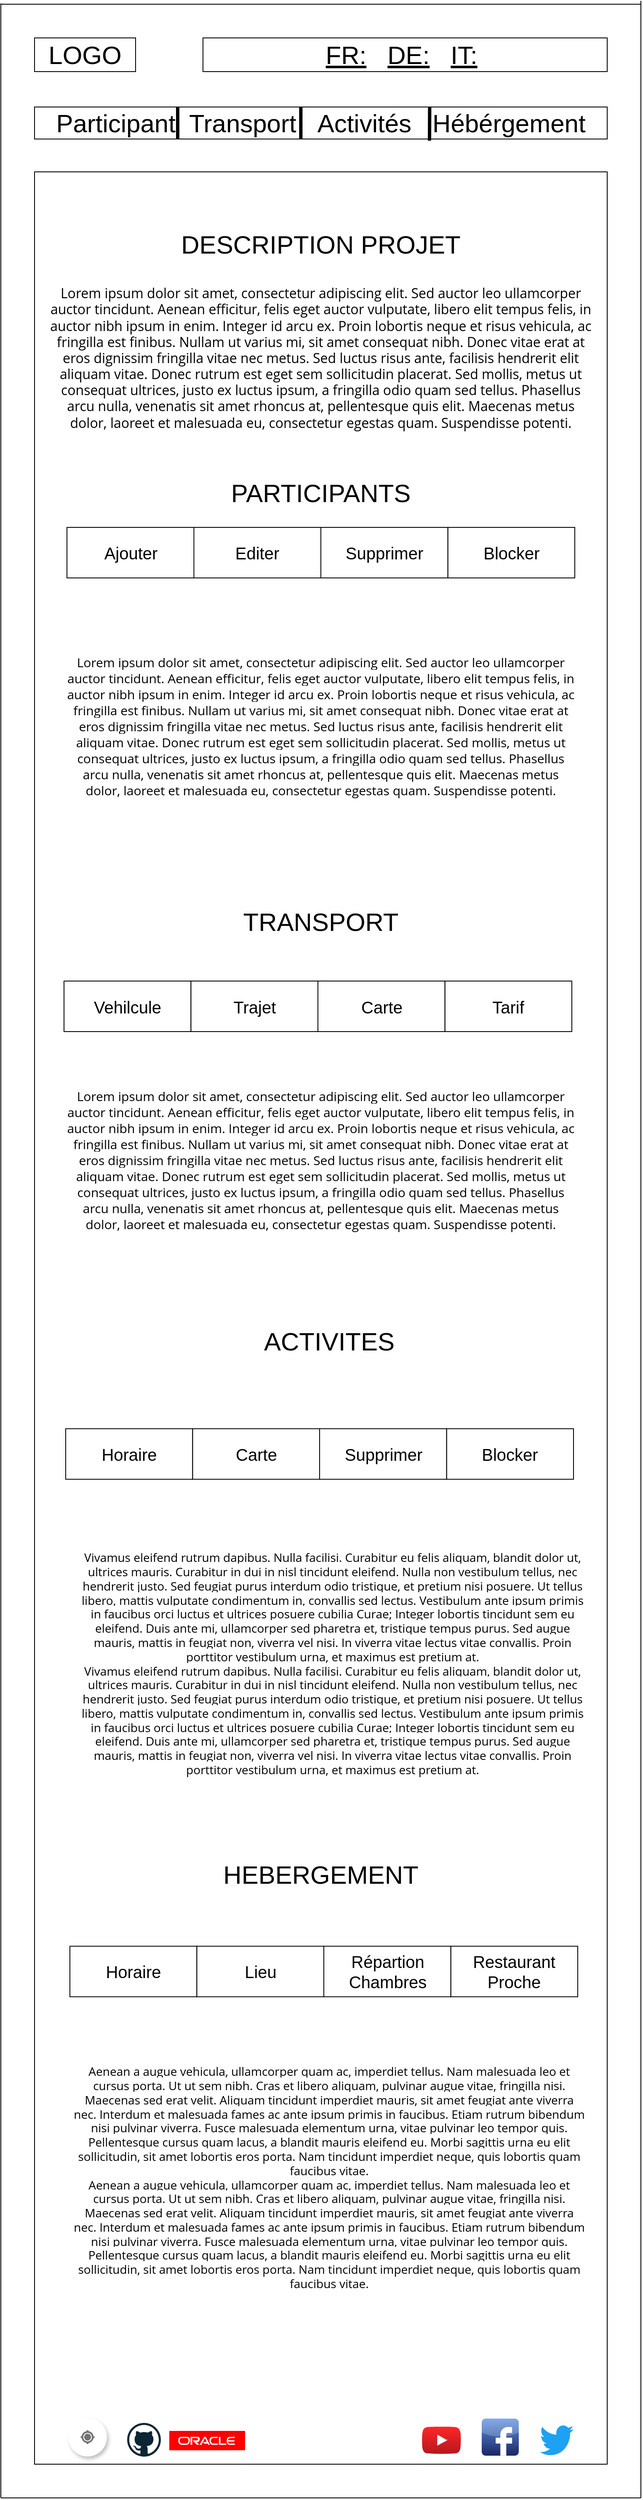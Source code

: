 <mxfile version="11.1.4" type="device"><diagram id="SO8BNmWLHUYEnTeMRviQ" name="Page-1"><mxGraphModel dx="1360" dy="894" grid="1" gridSize="10" guides="1" tooltips="1" connect="1" arrows="1" fold="1" page="1" pageScale="1" pageWidth="827" pageHeight="1169" math="0" shadow="0"><root><mxCell id="0"/><mxCell id="1" parent="0"/><mxCell id="-3t45ws1uFn_V6Y_99qS-1" value="&lt;font style=&quot;font-size: 30px&quot;&gt;LOGO&lt;/font&gt;" style="rounded=0;whiteSpace=wrap;html=1;" parent="1" vertex="1"><mxGeometry x="80" y="80" width="120" height="40" as="geometry"/></mxCell><mxCell id="-3t45ws1uFn_V6Y_99qS-2" value="" style="endArrow=none;html=1;" parent="1" edge="1"><mxGeometry width="50" height="50" relative="1" as="geometry"><mxPoint x="40" y="3000" as="sourcePoint"/><mxPoint x="40" y="39" as="targetPoint"/></mxGeometry></mxCell><mxCell id="-3t45ws1uFn_V6Y_99qS-3" value="" style="endArrow=none;html=1;" parent="1" edge="1"><mxGeometry width="50" height="50" relative="1" as="geometry"><mxPoint x="800" y="3000" as="sourcePoint"/><mxPoint x="40" y="3000" as="targetPoint"/></mxGeometry></mxCell><mxCell id="-3t45ws1uFn_V6Y_99qS-4" value="" style="endArrow=none;html=1;" parent="1" edge="1"><mxGeometry width="50" height="50" relative="1" as="geometry"><mxPoint x="800" y="36" as="sourcePoint"/><mxPoint x="800" y="3000" as="targetPoint"/></mxGeometry></mxCell><mxCell id="-3t45ws1uFn_V6Y_99qS-5" value="" style="endArrow=none;html=1;" parent="1" edge="1"><mxGeometry width="50" height="50" relative="1" as="geometry"><mxPoint x="40" y="40" as="sourcePoint"/><mxPoint x="800" y="40" as="targetPoint"/></mxGeometry></mxCell><mxCell id="-3t45ws1uFn_V6Y_99qS-6" value="&lt;span style=&quot;font-size: 30px&quot;&gt;&lt;u&gt;FR:&lt;/u&gt;&amp;nbsp; &amp;nbsp;&lt;u&gt;DE:&lt;/u&gt;&amp;nbsp; &amp;nbsp;&lt;u&gt;IT:&lt;/u&gt;&amp;nbsp;&lt;/span&gt;" style="rounded=0;whiteSpace=wrap;html=1;" parent="1" vertex="1"><mxGeometry x="280" y="80" width="480" height="40" as="geometry"/></mxCell><mxCell id="-3t45ws1uFn_V6Y_99qS-7" value="&lt;span style=&quot;font-size: 30px&quot;&gt;Participant&amp;nbsp; Transport&amp;nbsp; &amp;nbsp;Activités&amp;nbsp; &amp;nbsp;Hébérgement&lt;/span&gt;" style="rounded=0;whiteSpace=wrap;html=1;" parent="1" vertex="1"><mxGeometry x="80" y="162" width="680" height="38" as="geometry"/></mxCell><mxCell id="-3t45ws1uFn_V6Y_99qS-8" value="" style="rounded=0;whiteSpace=wrap;html=1;" parent="1" vertex="1"><mxGeometry x="80" y="239" width="680" height="2721" as="geometry"/></mxCell><mxCell id="-3t45ws1uFn_V6Y_99qS-9" value="" style="endArrow=none;html=1;exitX=0.25;exitY=1;exitDx=0;exitDy=0;entryX=0.25;entryY=0;entryDx=0;entryDy=0;strokeWidth=4;" parent="1" source="-3t45ws1uFn_V6Y_99qS-7" target="-3t45ws1uFn_V6Y_99qS-7" edge="1"><mxGeometry width="50" height="50" relative="1" as="geometry"><mxPoint x="20" y="720" as="sourcePoint"/><mxPoint x="60" y="170" as="targetPoint"/></mxGeometry></mxCell><mxCell id="-3t45ws1uFn_V6Y_99qS-11" value="" style="endArrow=none;html=1;exitX=0.465;exitY=0.993;exitDx=0;exitDy=0;strokeWidth=4;exitPerimeter=0;entryX=0.465;entryY=-0.001;entryDx=0;entryDy=0;entryPerimeter=0;" parent="1" source="-3t45ws1uFn_V6Y_99qS-7" target="-3t45ws1uFn_V6Y_99qS-7" edge="1"><mxGeometry width="50" height="50" relative="1" as="geometry"><mxPoint x="399.28" y="202.874" as="sourcePoint"/><mxPoint x="399.28" y="163.62" as="targetPoint"/></mxGeometry></mxCell><mxCell id="-3t45ws1uFn_V6Y_99qS-12" value="" style="endArrow=none;html=1;strokeWidth=4;entryX=0.69;entryY=0.008;entryDx=0;entryDy=0;entryPerimeter=0;" parent="1" target="-3t45ws1uFn_V6Y_99qS-7" edge="1"><mxGeometry width="50" height="50" relative="1" as="geometry"><mxPoint x="549" y="202" as="sourcePoint"/><mxPoint x="406.2" y="173.962" as="targetPoint"/></mxGeometry></mxCell><mxCell id="-3t45ws1uFn_V6Y_99qS-13" value="&lt;font style=&quot;font-size: 30px&quot;&gt;DESCRIPTION PROJET&lt;/font&gt;" style="text;html=1;strokeColor=none;fillColor=none;align=center;verticalAlign=middle;whiteSpace=wrap;rounded=0;" parent="1" vertex="1"><mxGeometry x="225" y="300" width="390" height="50" as="geometry"/></mxCell><mxCell id="-3t45ws1uFn_V6Y_99qS-14" value="&lt;span style=&quot;font-family: &amp;#34;open sans&amp;#34; , &amp;#34;arial&amp;#34; , sans-serif ; text-align: justify ; background-color: rgb(255 , 255 , 255)&quot;&gt;&lt;font style=&quot;font-size: 16px&quot;&gt;Lorem ipsum dolor sit amet, consectetur adipiscing elit. Sed auctor leo ullamcorper auctor tincidunt. Aenean efficitur, felis eget auctor vulputate, libero elit tempus felis, in auctor nibh ipsum in enim. Integer id arcu ex. Proin lobortis neque et risus vehicula, ac fringilla est finibus. Nullam ut varius mi, sit amet consequat nibh. Donec vitae erat at eros dignissim fringilla vitae nec metus. Sed luctus risus ante, facilisis hendrerit elit aliquam vitae. Donec rutrum est eget sem sollicitudin placerat. Sed mollis, metus ut consequat ultrices, justo ex luctus ipsum, a fringilla odio quam sed tellus. Phasellus arcu nulla, venenatis sit amet rhoncus at, pellentesque quis elit. Maecenas metus dolor, laoreet et malesuada eu, consectetur egestas quam. Suspendisse potenti.&lt;/font&gt;&lt;/span&gt;" style="text;html=1;strokeColor=none;fillColor=none;align=center;verticalAlign=middle;whiteSpace=wrap;rounded=0;" parent="1" vertex="1"><mxGeometry x="95" y="370" width="650" height="180" as="geometry"/></mxCell><mxCell id="-3t45ws1uFn_V6Y_99qS-16" value="&lt;font style=&quot;font-size: 30px&quot;&gt;PARTICIPANTS&lt;/font&gt;" style="text;html=1;strokeColor=none;fillColor=none;align=center;verticalAlign=middle;whiteSpace=wrap;rounded=0;" parent="1" vertex="1"><mxGeometry x="400" y="610" width="40" height="20" as="geometry"/></mxCell><mxCell id="-3t45ws1uFn_V6Y_99qS-17" value="&lt;font style=&quot;font-size: 15px&quot;&gt;&lt;span style=&quot;font-family: &amp;#34;open sans&amp;#34; , &amp;#34;arial&amp;#34; , sans-serif ; text-align: justify ; background-color: rgb(255 , 255 , 255)&quot;&gt;Lorem ipsum dolor sit amet, consectetur adipiscing elit. Sed auctor leo ullamcorper auctor tincidunt. Aenean efficitur, felis eget auctor vulputate, libero elit tempus felis, in auctor nibh ipsum in enim. Integer id arcu ex. Proin lobortis neque et risus vehicula, ac fringilla est finibus. Nullam ut varius mi, sit amet consequat nibh. Donec vitae erat at eros dignissim fringilla vitae nec metus. Sed luctus risus ante, facilisis hendrerit elit aliquam vitae. Donec rutrum est eget sem sollicitudin placerat. Sed mollis, metus ut consequat ultrices, justo ex luctus ipsum, a fringilla odio quam sed tellus. Phasellus arcu nulla, venenatis sit amet rhoncus at, pellentesque quis elit. Maecenas metus dolor, laoreet et malesuada eu, consectetur egestas quam. Suspendisse potenti.&lt;br&gt;&lt;/span&gt;&lt;/font&gt;&lt;span style=&quot;font-family: &amp;#34;open sans&amp;#34; , &amp;#34;arial&amp;#34; , sans-serif ; font-size: 14px ; text-align: justify ; background-color: rgb(255 , 255 , 255)&quot;&gt;&lt;br&gt;&lt;/span&gt;" style="text;html=1;strokeColor=none;fillColor=none;align=center;verticalAlign=middle;whiteSpace=wrap;rounded=0;" parent="1" vertex="1"><mxGeometry x="115" y="820" width="610" height="170" as="geometry"/></mxCell><mxCell id="FARsVC1x4QHwV8exfc-u-12" value="&lt;font style=&quot;font-size: 30px&quot;&gt;TRANSPORT&lt;/font&gt;" style="text;html=1;strokeColor=none;fillColor=none;align=center;verticalAlign=middle;whiteSpace=wrap;rounded=0;" vertex="1" parent="1"><mxGeometry x="400" y="1119.412" width="40" height="20" as="geometry"/></mxCell><mxCell id="FARsVC1x4QHwV8exfc-u-13" value="&lt;font style=&quot;font-size: 15px&quot;&gt;&lt;span style=&quot;font-family: &amp;#34;open sans&amp;#34; , &amp;#34;arial&amp;#34; , sans-serif ; text-align: justify ; background-color: rgb(255 , 255 , 255)&quot;&gt;Lorem ipsum dolor sit amet, consectetur adipiscing elit. Sed auctor leo ullamcorper auctor tincidunt. Aenean efficitur, felis eget auctor vulputate, libero elit tempus felis, in auctor nibh ipsum in enim. Integer id arcu ex. Proin lobortis neque et risus vehicula, ac fringilla est finibus. Nullam ut varius mi, sit amet consequat nibh. Donec vitae erat at eros dignissim fringilla vitae nec metus. Sed luctus risus ante, facilisis hendrerit elit aliquam vitae. Donec rutrum est eget sem sollicitudin placerat. Sed mollis, metus ut consequat ultrices, justo ex luctus ipsum, a fringilla odio quam sed tellus. Phasellus arcu nulla, venenatis sit amet rhoncus at, pellentesque quis elit. Maecenas metus dolor, laoreet et malesuada eu, consectetur egestas quam. Suspendisse potenti.&lt;br&gt;&lt;/span&gt;&lt;/font&gt;&lt;span style=&quot;font-family: &amp;#34;open sans&amp;#34; , &amp;#34;arial&amp;#34; , sans-serif ; font-size: 14px ; text-align: justify ; background-color: rgb(255 , 255 , 255)&quot;&gt;&lt;br&gt;&lt;/span&gt;" style="text;html=1;strokeColor=none;fillColor=none;align=center;verticalAlign=middle;whiteSpace=wrap;rounded=0;" vertex="1" parent="1"><mxGeometry x="115" y="1340" width="610" height="159" as="geometry"/></mxCell><mxCell id="FARsVC1x4QHwV8exfc-u-14" value="&lt;font style=&quot;font-size: 30px&quot;&gt;ACTIVITES&lt;br&gt;&lt;/font&gt;" style="text;html=1;strokeColor=none;fillColor=none;align=center;verticalAlign=middle;whiteSpace=wrap;rounded=0;" vertex="1" parent="1"><mxGeometry x="410" y="1617.059" width="40" height="20" as="geometry"/></mxCell><mxCell id="FARsVC1x4QHwV8exfc-u-15" value="&lt;span style=&quot;font-family: &amp;#34;open sans&amp;#34; , &amp;#34;arial&amp;#34; , sans-serif ; font-size: 14px ; text-align: justify ; background-color: rgb(255 , 255 , 255)&quot;&gt;Vivamus eleifend rutrum dapibus. Nulla facilisi. Curabitur eu felis aliquam, blandit dolor ut, ultrices mauris. Curabitur in dui in nisl tincidunt eleifend. Nulla non vestibulum tellus, nec hendrerit justo. Sed feugiat purus interdum odio tristique, et pretium nisi posuere. Ut tellus libero, mattis vulputate condimentum in, convallis sed lectus. Vestibulum ante ipsum primis in faucibus orci luctus et ultrices posuere cubilia Curae; Integer lobortis tincidunt sem eu eleifend. Duis ante mi, ullamcorper sed pharetra et, tristique tempus purus. Sed augue mauris, mattis in feugiat non, viverra vel nisi. In viverra vitae lectus vitae convallis. Proin porttitor vestibulum urna, et maximus est pretium at.&lt;br&gt;&lt;/span&gt;&lt;span style=&quot;font-family: &amp;#34;open sans&amp;#34; , &amp;#34;arial&amp;#34; , sans-serif ; font-size: 14px ; text-align: justify ; background-color: rgb(255 , 255 , 255)&quot;&gt;Vivamus eleifend rutrum dapibus. Nulla facilisi. Curabitur eu felis aliquam, blandit dolor ut, ultrices mauris. Curabitur in dui in nisl tincidunt eleifend. Nulla non vestibulum tellus, nec hendrerit justo. Sed feugiat purus interdum odio tristique, et pretium nisi posuere. Ut tellus libero, mattis vulputate condimentum in, convallis sed lectus. Vestibulum ante ipsum primis in faucibus orci luctus et ultrices posuere cubilia Curae; Integer lobortis tincidunt sem eu eleifend. Duis ante mi, ullamcorper sed pharetra et, tristique tempus purus. Sed augue mauris, mattis in feugiat non, viverra vel nisi. In viverra vitae lectus vitae convallis. Proin porttitor vestibulum urna, et maximus est pretium at.&lt;/span&gt;&lt;span style=&quot;font-family: &amp;#34;open sans&amp;#34; , &amp;#34;arial&amp;#34; , sans-serif ; font-size: 14px ; text-align: justify ; background-color: rgb(255 , 255 , 255)&quot;&gt;&lt;br&gt;&lt;/span&gt;" style="text;html=1;strokeColor=none;fillColor=none;align=center;verticalAlign=middle;whiteSpace=wrap;rounded=0;" vertex="1" parent="1"><mxGeometry x="128.5" y="1870.059" width="610" height="280" as="geometry"/></mxCell><mxCell id="FARsVC1x4QHwV8exfc-u-16" value="" style="group" vertex="1" connectable="0" parent="1"><mxGeometry x="120" y="2904.857" width="600" height="46.143" as="geometry"/></mxCell><mxCell id="FARsVC1x4QHwV8exfc-u-8" value="" style="group" vertex="1" connectable="0" parent="FARsVC1x4QHwV8exfc-u-16"><mxGeometry width="600" height="46" as="geometry"/></mxCell><mxCell id="FARsVC1x4QHwV8exfc-u-1" value="" style="dashed=0;outlineConnect=0;html=1;align=center;labelPosition=center;verticalLabelPosition=bottom;verticalAlign=top;shape=mxgraph.weblogos.twitter;fillColor=#1DA1F2;strokeColor=none" vertex="1" parent="FARsVC1x4QHwV8exfc-u-8"><mxGeometry x="560" y="8" width="40" height="38" as="geometry"/></mxCell><mxCell id="FARsVC1x4QHwV8exfc-u-3" value="" style="dashed=0;outlineConnect=0;html=1;align=center;labelPosition=center;verticalLabelPosition=bottom;verticalAlign=top;shape=mxgraph.weblogos.youtube_2;fillColor=#FF2626;gradientColor=#B5171F" vertex="1" parent="FARsVC1x4QHwV8exfc-u-8"><mxGeometry x="420" y="10.5" width="46.4" height="32.6" as="geometry"/></mxCell><mxCell id="FARsVC1x4QHwV8exfc-u-4" value="" style="shape=ellipse;dashed=0;fillColor=#ffffff;strokeColor=none;shadow=1;fontSize=13;fontColor=#000000;align=center;verticalAlign=top;labelPosition=center;verticalLabelPosition=bottom;html=1;aspect=fixed;" vertex="1" parent="FARsVC1x4QHwV8exfc-u-8"><mxGeometry width="46" height="46" as="geometry"/></mxCell><mxCell id="FARsVC1x4QHwV8exfc-u-5" value="" style="dashed=0;html=1;shape=mxgraph.gmdl.gps;strokeColor=#737373;fillColor=#737373;strokeWidth=2;shadow=0;" vertex="1" parent="FARsVC1x4QHwV8exfc-u-4"><mxGeometry x="14.786" y="14.786" width="16.429" height="16.429" as="geometry"/></mxCell><mxCell id="FARsVC1x4QHwV8exfc-u-6" value="" style="dashed=0;outlineConnect=0;html=1;align=center;labelPosition=center;verticalLabelPosition=bottom;verticalAlign=top;shape=mxgraph.webicons.facebook;fillColor=#6294E4;gradientColor=#1A2665" vertex="1" parent="FARsVC1x4QHwV8exfc-u-8"><mxGeometry x="491" y="1" width="44" height="44" as="geometry"/></mxCell><mxCell id="FARsVC1x4QHwV8exfc-u-9" value="" style="dashed=0;outlineConnect=0;html=1;align=center;labelPosition=center;verticalLabelPosition=bottom;verticalAlign=top;shape=mxgraph.weblogos.github" vertex="1" parent="FARsVC1x4QHwV8exfc-u-16"><mxGeometry x="70" y="6.143" width="40" height="40" as="geometry"/></mxCell><mxCell id="FARsVC1x4QHwV8exfc-u-10" value="" style="dashed=0;outlineConnect=0;html=1;align=center;labelPosition=center;verticalLabelPosition=bottom;verticalAlign=top;shape=mxgraph.weblogos.oracle;fillColor=#FF0000;strokeColor=none" vertex="1" parent="FARsVC1x4QHwV8exfc-u-16"><mxGeometry x="120" y="15.643" width="90" height="23" as="geometry"/></mxCell><mxCell id="FARsVC1x4QHwV8exfc-u-17" value="&lt;font style=&quot;font-size: 30px&quot;&gt;HEBERGEMENT&lt;/font&gt;" style="text;html=1;strokeColor=none;fillColor=none;align=center;verticalAlign=middle;whiteSpace=wrap;rounded=0;" vertex="1" parent="1"><mxGeometry x="400" y="2250.059" width="40" height="20" as="geometry"/></mxCell><mxCell id="FARsVC1x4QHwV8exfc-u-18" value="&lt;span style=&quot;font-family: &amp;#34;open sans&amp;#34; , &amp;#34;arial&amp;#34; , sans-serif ; font-size: 14px ; text-align: justify ; background-color: rgb(255 , 255 , 255)&quot;&gt;Aenean a augue vehicula, ullamcorper quam ac, imperdiet tellus. Nam malesuada leo et cursus porta. Ut ut sem nibh. Cras et libero aliquam, pulvinar augue vitae, fringilla nisi. Maecenas sed erat velit. Aliquam tincidunt imperdiet mauris, sit amet feugiat ante viverra nec. Interdum et malesuada fames ac ante ipsum primis in faucibus. Etiam rutrum bibendum nisi pulvinar viverra. Fusce malesuada elementum urna, vitae pulvinar leo tempor quis. Pellentesque cursus quam lacus, a blandit mauris eleifend eu. Morbi sagittis urna eu elit sollicitudin, sit amet lobortis eros porta. Nam tincidunt imperdiet neque, quis lobortis quam faucibus vitae.&lt;br&gt;&lt;/span&gt;&lt;span style=&quot;font-family: &amp;#34;open sans&amp;#34; , &amp;#34;arial&amp;#34; , sans-serif ; font-size: 14px ; text-align: justify ; background-color: rgb(255 , 255 , 255)&quot;&gt;Aenean a augue vehicula, ullamcorper quam ac, imperdiet tellus. Nam malesuada leo et cursus porta. Ut ut sem nibh. Cras et libero aliquam, pulvinar augue vitae, fringilla nisi. Maecenas sed erat velit. Aliquam tincidunt imperdiet mauris, sit amet feugiat ante viverra nec. Interdum et malesuada fames ac ante ipsum primis in faucibus. Etiam rutrum bibendum nisi pulvinar viverra. Fusce malesuada elementum urna, vitae pulvinar leo tempor quis. Pellentesque cursus quam lacus, a blandit mauris eleifend eu. Morbi sagittis urna eu elit sollicitudin, sit amet lobortis eros porta. Nam tincidunt imperdiet neque, quis lobortis quam faucibus vitae.&lt;/span&gt;&lt;span style=&quot;font-family: &amp;#34;open sans&amp;#34; , &amp;#34;arial&amp;#34; , sans-serif ; font-size: 14px ; text-align: justify ; background-color: rgb(255 , 255 , 255)&quot;&gt;&lt;br&gt;&lt;/span&gt;" style="text;html=1;strokeColor=none;fillColor=none;align=center;verticalAlign=middle;whiteSpace=wrap;rounded=0;" vertex="1" parent="1"><mxGeometry x="125" y="2480.059" width="610" height="280" as="geometry"/></mxCell><mxCell id="FARsVC1x4QHwV8exfc-u-26" value="" style="group;strokeColor=#000000;fillColor=none;" vertex="1" connectable="0" parent="1"><mxGeometry x="118.5" y="661" width="603" height="60" as="geometry"/></mxCell><mxCell id="FARsVC1x4QHwV8exfc-u-21" value="Blocker" style="rounded=0;whiteSpace=wrap;html=1;fontSize=20;" vertex="1" parent="FARsVC1x4QHwV8exfc-u-26"><mxGeometry x="452.25" width="150.75" height="60" as="geometry"/></mxCell><mxCell id="FARsVC1x4QHwV8exfc-u-22" value="Supprimer" style="rounded=0;whiteSpace=wrap;html=1;fontSize=20;" vertex="1" parent="FARsVC1x4QHwV8exfc-u-26"><mxGeometry x="301.5" width="150.75" height="60" as="geometry"/></mxCell><mxCell id="FARsVC1x4QHwV8exfc-u-23" value="Ajouter" style="rounded=0;whiteSpace=wrap;html=1;fontSize=20;" vertex="1" parent="FARsVC1x4QHwV8exfc-u-26"><mxGeometry width="150.75" height="60" as="geometry"/></mxCell><mxCell id="FARsVC1x4QHwV8exfc-u-24" value="Editer" style="rounded=0;html=1;fontSize=20;labelBackgroundColor=none;labelBorderColor=none;whiteSpace=wrap;fillColor=none;strokeColor=none;" vertex="1" parent="FARsVC1x4QHwV8exfc-u-26"><mxGeometry x="150.75" width="150.75" height="60" as="geometry"/></mxCell><mxCell id="FARsVC1x4QHwV8exfc-u-27" value="" style="group;fillColor=#38FF60;strokeColor=#82b366;" vertex="1" connectable="0" parent="1"><mxGeometry x="115" y="1199.5" width="603" height="60" as="geometry"/></mxCell><mxCell id="FARsVC1x4QHwV8exfc-u-28" value="Tarif&lt;br&gt;" style="rounded=0;whiteSpace=wrap;html=1;fontSize=20;" vertex="1" parent="FARsVC1x4QHwV8exfc-u-27"><mxGeometry x="452.25" width="150.75" height="60" as="geometry"/></mxCell><mxCell id="FARsVC1x4QHwV8exfc-u-29" value="Carte&lt;br&gt;" style="rounded=0;whiteSpace=wrap;html=1;fontSize=20;fillColor=#ffffff;strokeColor=#000000;" vertex="1" parent="FARsVC1x4QHwV8exfc-u-27"><mxGeometry x="301.5" width="150.75" height="60" as="geometry"/></mxCell><mxCell id="FARsVC1x4QHwV8exfc-u-30" value="Vehilcule" style="rounded=0;whiteSpace=wrap;html=1;fontSize=20;" vertex="1" parent="FARsVC1x4QHwV8exfc-u-27"><mxGeometry width="150.75" height="60" as="geometry"/></mxCell><mxCell id="FARsVC1x4QHwV8exfc-u-31" value="Trajet&lt;br&gt;" style="rounded=0;whiteSpace=wrap;html=1;fontSize=20;" vertex="1" parent="FARsVC1x4QHwV8exfc-u-27"><mxGeometry x="150.75" width="150.75" height="60" as="geometry"/></mxCell><mxCell id="FARsVC1x4QHwV8exfc-u-32" value="" style="group" vertex="1" connectable="0" parent="1"><mxGeometry x="117" y="1730.882" width="603" height="60" as="geometry"/></mxCell><mxCell id="FARsVC1x4QHwV8exfc-u-33" value="Blocker" style="rounded=0;whiteSpace=wrap;html=1;fontSize=20;fillColor=none;" vertex="1" parent="FARsVC1x4QHwV8exfc-u-32"><mxGeometry x="452.25" width="150.75" height="60" as="geometry"/></mxCell><mxCell id="FARsVC1x4QHwV8exfc-u-34" value="Supprimer" style="rounded=0;whiteSpace=wrap;html=1;fontSize=20;" vertex="1" parent="FARsVC1x4QHwV8exfc-u-32"><mxGeometry x="301.5" width="150.75" height="60" as="geometry"/></mxCell><mxCell id="FARsVC1x4QHwV8exfc-u-35" value="Horaire" style="rounded=0;whiteSpace=wrap;html=1;fontSize=20;" vertex="1" parent="FARsVC1x4QHwV8exfc-u-32"><mxGeometry width="150.75" height="60" as="geometry"/></mxCell><mxCell id="FARsVC1x4QHwV8exfc-u-36" value="Carte" style="rounded=0;whiteSpace=wrap;html=1;fontSize=20;" vertex="1" parent="FARsVC1x4QHwV8exfc-u-32"><mxGeometry x="150.75" width="150.75" height="60" as="geometry"/></mxCell><mxCell id="FARsVC1x4QHwV8exfc-u-37" value="" style="group" vertex="1" connectable="0" parent="1"><mxGeometry x="122" y="2345.176" width="603" height="60" as="geometry"/></mxCell><mxCell id="FARsVC1x4QHwV8exfc-u-38" value="Restaurant&lt;br&gt;Proche" style="rounded=0;whiteSpace=wrap;html=1;fontSize=20;" vertex="1" parent="FARsVC1x4QHwV8exfc-u-37"><mxGeometry x="452.25" width="150.75" height="60" as="geometry"/></mxCell><mxCell id="FARsVC1x4QHwV8exfc-u-39" value="Répartion&lt;br&gt;Chambres" style="rounded=0;whiteSpace=wrap;html=1;fontSize=20;" vertex="1" parent="FARsVC1x4QHwV8exfc-u-37"><mxGeometry x="301.5" width="150.75" height="60" as="geometry"/></mxCell><mxCell id="FARsVC1x4QHwV8exfc-u-40" value="Horaire&lt;br&gt;" style="rounded=0;whiteSpace=wrap;html=1;fontSize=20;fillColor=none;" vertex="1" parent="FARsVC1x4QHwV8exfc-u-37"><mxGeometry width="150.75" height="60" as="geometry"/></mxCell><mxCell id="FARsVC1x4QHwV8exfc-u-41" value="Lieu" style="rounded=0;whiteSpace=wrap;html=1;fontSize=20;" vertex="1" parent="FARsVC1x4QHwV8exfc-u-37"><mxGeometry x="150.75" width="150.75" height="60" as="geometry"/></mxCell></root></mxGraphModel></diagram></mxfile>